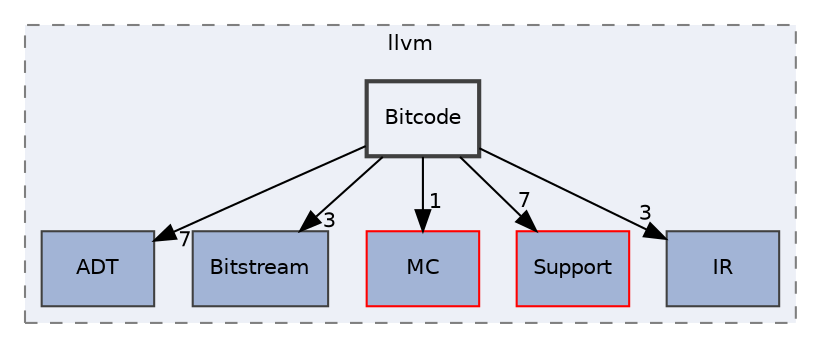 digraph "include/llvm/Bitcode"
{
 // LATEX_PDF_SIZE
  bgcolor="transparent";
  edge [fontname="Helvetica",fontsize="10",labelfontname="Helvetica",labelfontsize="10"];
  node [fontname="Helvetica",fontsize="10",shape="box"];
  compound=true
  subgraph clusterdir_dcde91663b8816e1e2311938ccd8f690 {
    graph [ bgcolor="#edf0f7", pencolor="grey50", style="filled,dashed,", label="llvm", fontname="Helvetica", fontsize="10", URL="dir_dcde91663b8816e1e2311938ccd8f690.html"]
  dir_32453792af2ba70c54e3ccae3a790d1b [label="ADT", style="filled,", fillcolor="#a2b4d6", color="grey25", URL="dir_32453792af2ba70c54e3ccae3a790d1b.html"];
  dir_39fdac6f56e5eca4ceec559a44836796 [label="Bitstream", style="filled,", fillcolor="#a2b4d6", color="grey25", URL="dir_39fdac6f56e5eca4ceec559a44836796.html"];
  dir_3c463fb0a03f5ca9e2abd53334bc8356 [label="MC", style="filled,", fillcolor="#a2b4d6", color="red", URL="dir_3c463fb0a03f5ca9e2abd53334bc8356.html"];
  dir_ae1e398ac700924fa434b51c248a5531 [label="Support", style="filled,", fillcolor="#a2b4d6", color="red", URL="dir_ae1e398ac700924fa434b51c248a5531.html"];
  dir_c3e93f23a4a31c717998b98ce143b7c0 [label="IR", style="filled,", fillcolor="#a2b4d6", color="grey25", URL="dir_c3e93f23a4a31c717998b98ce143b7c0.html"];
  dir_4af373fa4aadd15fa512c52245df42e9 [label="Bitcode", style="filled,bold,", fillcolor="#edf0f7", color="grey25", URL="dir_4af373fa4aadd15fa512c52245df42e9.html"];
  }
  dir_4af373fa4aadd15fa512c52245df42e9->dir_32453792af2ba70c54e3ccae3a790d1b [headlabel="7", labeldistance=1.5 headhref="dir_000030_000001.html"];
  dir_4af373fa4aadd15fa512c52245df42e9->dir_39fdac6f56e5eca4ceec559a44836796 [headlabel="3", labeldistance=1.5 headhref="dir_000030_000032.html"];
  dir_4af373fa4aadd15fa512c52245df42e9->dir_3c463fb0a03f5ca9e2abd53334bc8356 [headlabel="1", labeldistance=1.5 headhref="dir_000030_000114.html"];
  dir_4af373fa4aadd15fa512c52245df42e9->dir_ae1e398ac700924fa434b51c248a5531 [headlabel="7", labeldistance=1.5 headhref="dir_000030_000182.html"];
  dir_4af373fa4aadd15fa512c52245df42e9->dir_c3e93f23a4a31c717998b98ce143b7c0 [headlabel="3", labeldistance=1.5 headhref="dir_000030_000091.html"];
}
